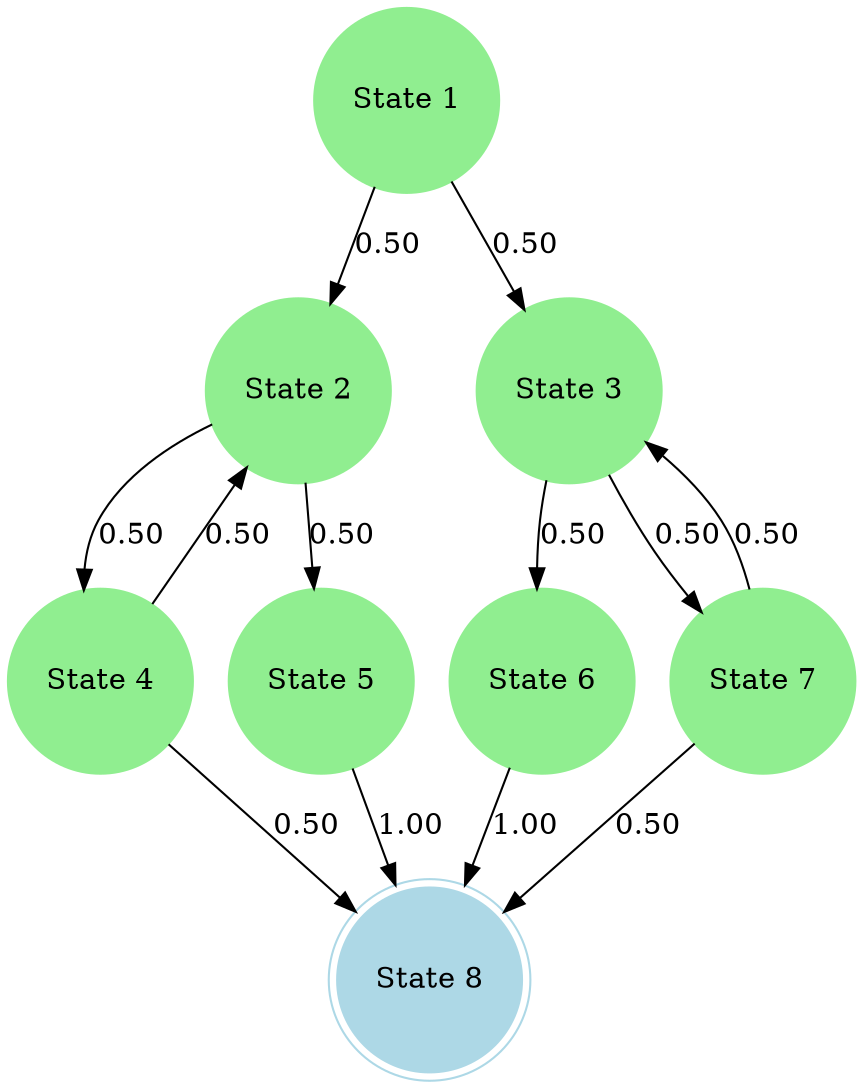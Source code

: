 digraph {
	"State 1" [label="State 1" color=lightgreen shape=circle style=filled]
	"State 2" [label="State 2" color=lightgreen shape=circle style=filled]
	"State 3" [label="State 3" color=lightgreen shape=circle style=filled]
	"State 4" [label="State 4" color=lightgreen shape=circle style=filled]
	"State 5" [label="State 5" color=lightgreen shape=circle style=filled]
	"State 6" [label="State 6" color=lightgreen shape=circle style=filled]
	"State 7" [label="State 7" color=lightgreen shape=circle style=filled]
	"State 8" [label="State 8" color=lightblue peripheries=2 shape=circle style=filled]
	"State 1" -> "State 2" [label=0.50]
	"State 1" -> "State 3" [label=0.50]
	"State 2" -> "State 4" [label=0.50]
	"State 2" -> "State 5" [label=0.50]
	"State 3" -> "State 6" [label=0.50]
	"State 3" -> "State 7" [label=0.50]
	"State 4" -> "State 2" [label=0.50]
	"State 4" -> "State 8" [label=0.50]
	"State 5" -> "State 8" [label=1.00]
	"State 6" -> "State 8" [label=1.00]
	"State 7" -> "State 3" [label=0.50]
	"State 7" -> "State 8" [label=0.50]
}
